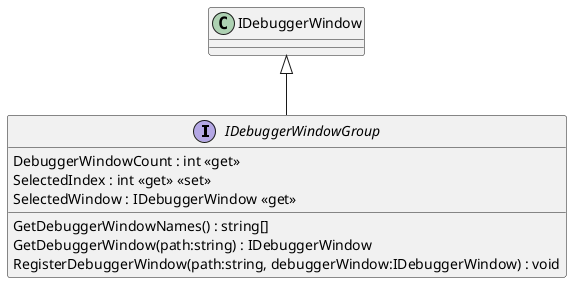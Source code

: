 @startuml
interface IDebuggerWindowGroup {
    DebuggerWindowCount : int <<get>>
    SelectedIndex : int <<get>> <<set>>
    SelectedWindow : IDebuggerWindow <<get>>
    GetDebuggerWindowNames() : string[]
    GetDebuggerWindow(path:string) : IDebuggerWindow
    RegisterDebuggerWindow(path:string, debuggerWindow:IDebuggerWindow) : void
}
IDebuggerWindow <|-- IDebuggerWindowGroup
@enduml
